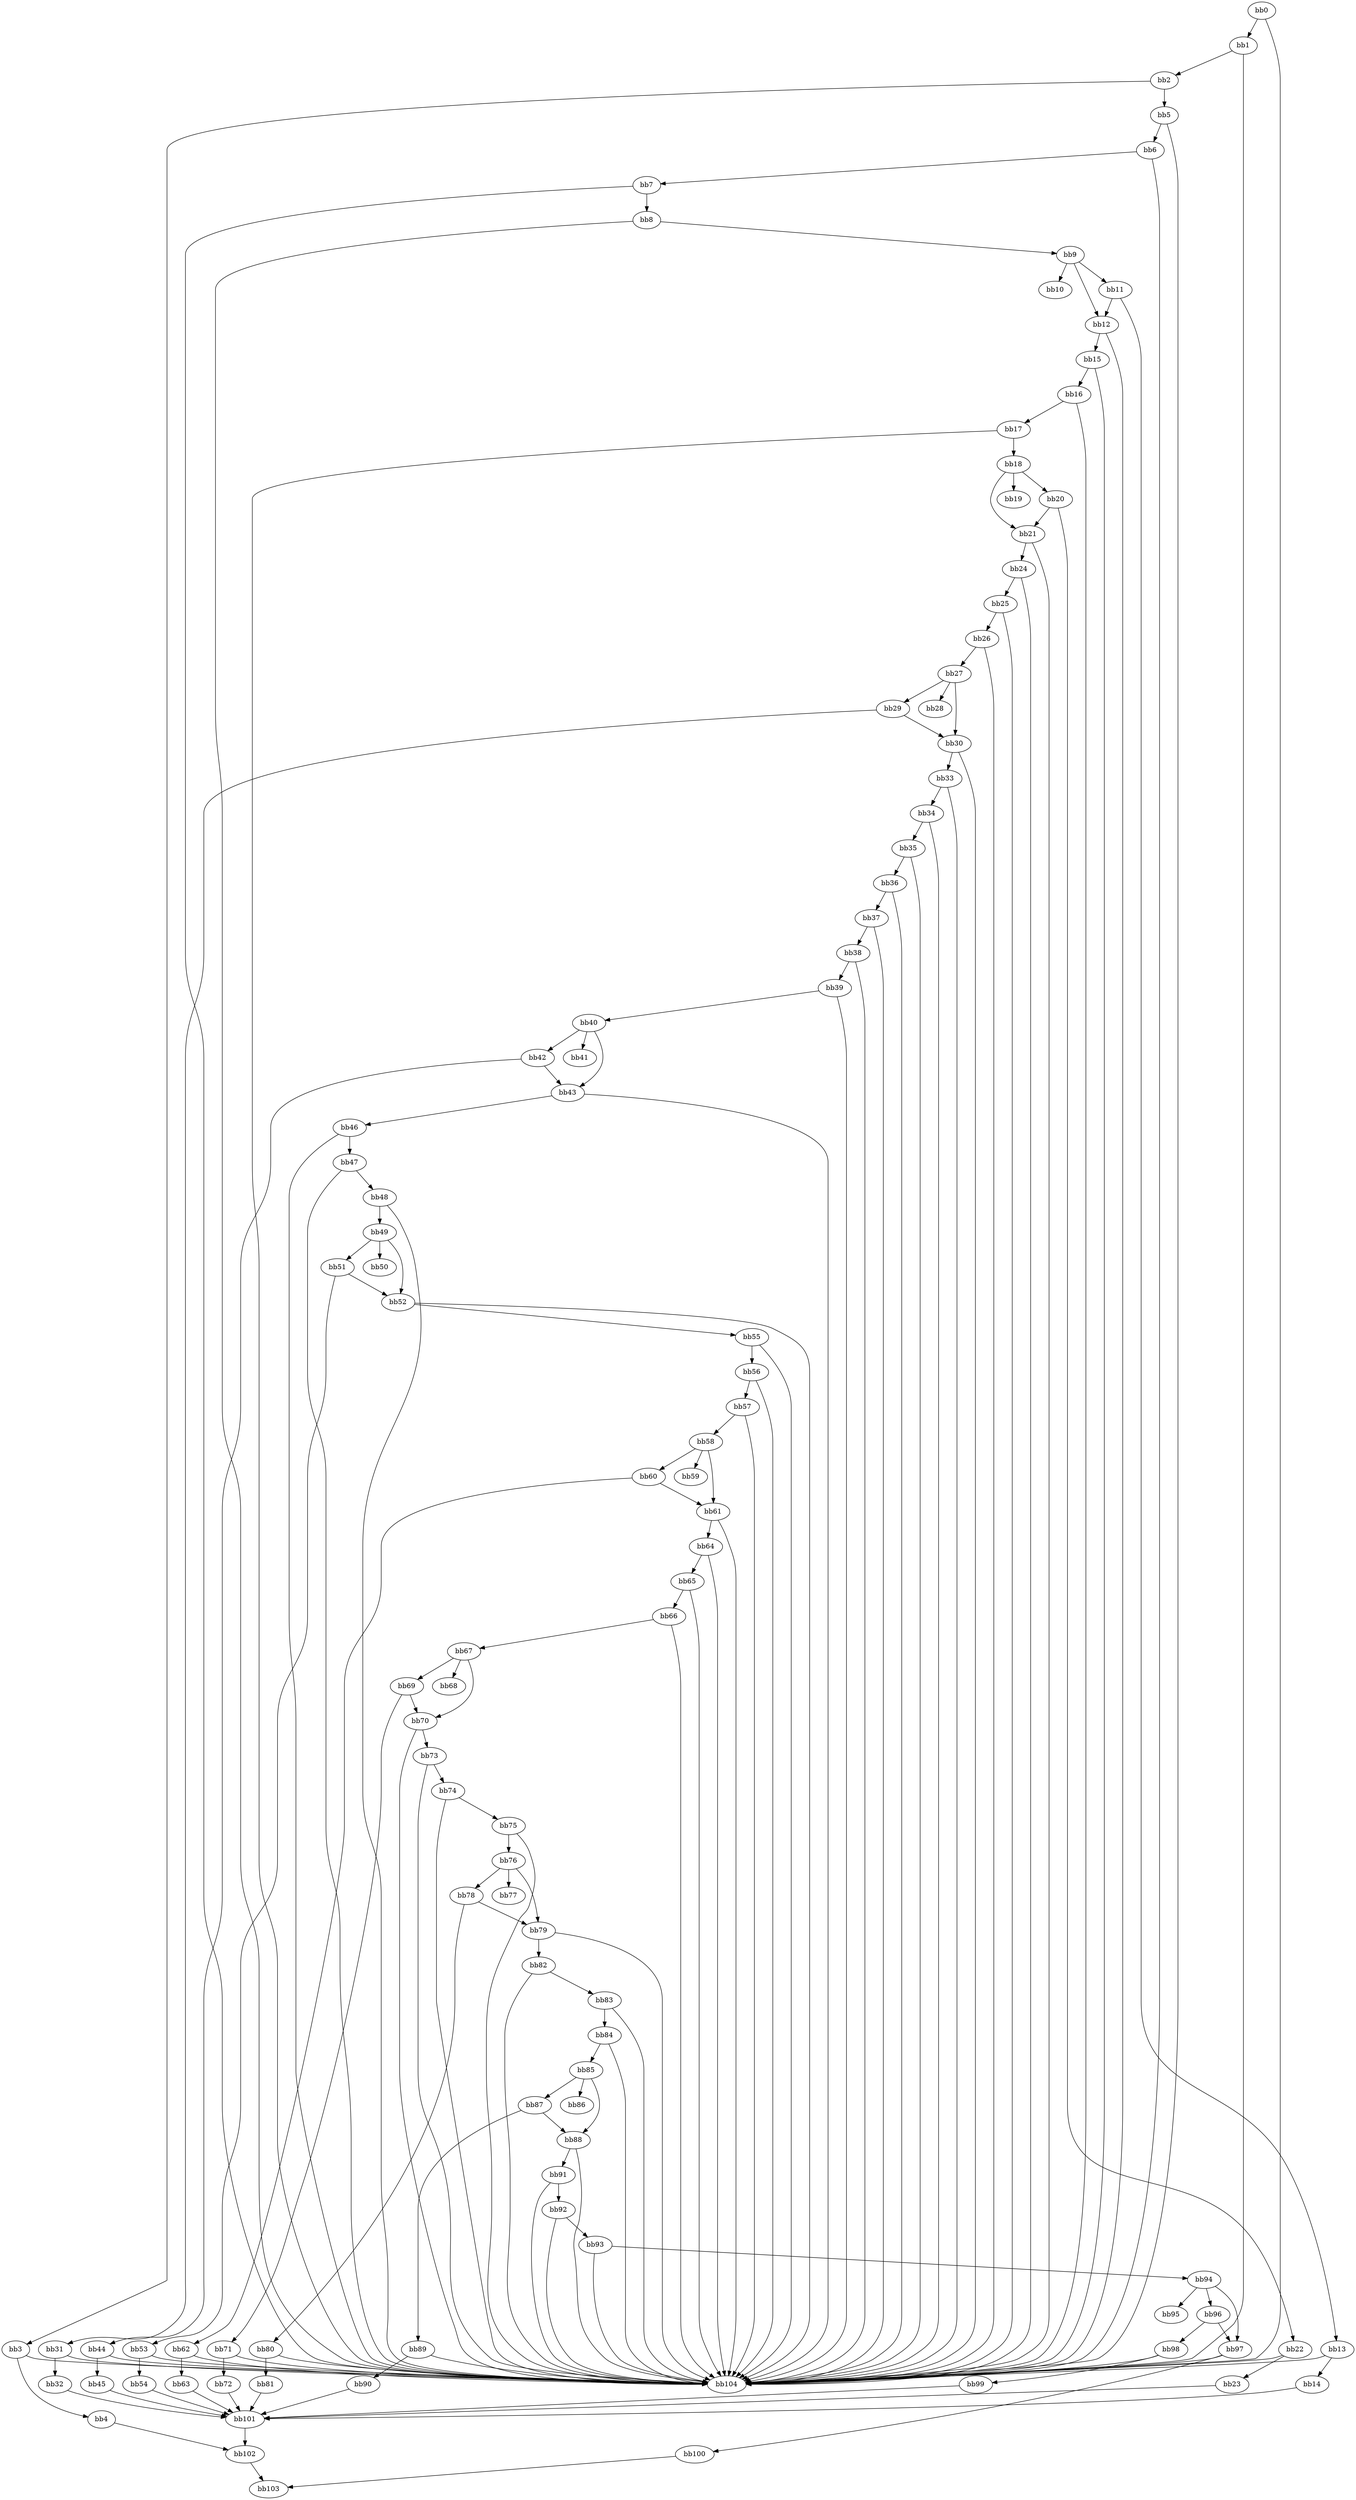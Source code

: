 digraph {
    0 [ label = "bb0\l" ]
    1 [ label = "bb1\l" ]
    2 [ label = "bb2\l" ]
    3 [ label = "bb3\l" ]
    4 [ label = "bb4\l" ]
    5 [ label = "bb5\l" ]
    6 [ label = "bb6\l" ]
    7 [ label = "bb7\l" ]
    8 [ label = "bb8\l" ]
    9 [ label = "bb9\l" ]
    10 [ label = "bb10\l" ]
    11 [ label = "bb11\l" ]
    12 [ label = "bb12\l" ]
    13 [ label = "bb13\l" ]
    14 [ label = "bb14\l" ]
    15 [ label = "bb15\l" ]
    16 [ label = "bb16\l" ]
    17 [ label = "bb17\l" ]
    18 [ label = "bb18\l" ]
    19 [ label = "bb19\l" ]
    20 [ label = "bb20\l" ]
    21 [ label = "bb21\l" ]
    22 [ label = "bb22\l" ]
    23 [ label = "bb23\l" ]
    24 [ label = "bb24\l" ]
    25 [ label = "bb25\l" ]
    26 [ label = "bb26\l" ]
    27 [ label = "bb27\l" ]
    28 [ label = "bb28\l" ]
    29 [ label = "bb29\l" ]
    30 [ label = "bb30\l" ]
    31 [ label = "bb31\l" ]
    32 [ label = "bb32\l" ]
    33 [ label = "bb33\l" ]
    34 [ label = "bb34\l" ]
    35 [ label = "bb35\l" ]
    36 [ label = "bb36\l" ]
    37 [ label = "bb37\l" ]
    38 [ label = "bb38\l" ]
    39 [ label = "bb39\l" ]
    40 [ label = "bb40\l" ]
    41 [ label = "bb41\l" ]
    42 [ label = "bb42\l" ]
    43 [ label = "bb43\l" ]
    44 [ label = "bb44\l" ]
    45 [ label = "bb45\l" ]
    46 [ label = "bb46\l" ]
    47 [ label = "bb47\l" ]
    48 [ label = "bb48\l" ]
    49 [ label = "bb49\l" ]
    50 [ label = "bb50\l" ]
    51 [ label = "bb51\l" ]
    52 [ label = "bb52\l" ]
    53 [ label = "bb53\l" ]
    54 [ label = "bb54\l" ]
    55 [ label = "bb55\l" ]
    56 [ label = "bb56\l" ]
    57 [ label = "bb57\l" ]
    58 [ label = "bb58\l" ]
    59 [ label = "bb59\l" ]
    60 [ label = "bb60\l" ]
    61 [ label = "bb61\l" ]
    62 [ label = "bb62\l" ]
    63 [ label = "bb63\l" ]
    64 [ label = "bb64\l" ]
    65 [ label = "bb65\l" ]
    66 [ label = "bb66\l" ]
    67 [ label = "bb67\l" ]
    68 [ label = "bb68\l" ]
    69 [ label = "bb69\l" ]
    70 [ label = "bb70\l" ]
    71 [ label = "bb71\l" ]
    72 [ label = "bb72\l" ]
    73 [ label = "bb73\l" ]
    74 [ label = "bb74\l" ]
    75 [ label = "bb75\l" ]
    76 [ label = "bb76\l" ]
    77 [ label = "bb77\l" ]
    78 [ label = "bb78\l" ]
    79 [ label = "bb79\l" ]
    80 [ label = "bb80\l" ]
    81 [ label = "bb81\l" ]
    82 [ label = "bb82\l" ]
    83 [ label = "bb83\l" ]
    84 [ label = "bb84\l" ]
    85 [ label = "bb85\l" ]
    86 [ label = "bb86\l" ]
    87 [ label = "bb87\l" ]
    88 [ label = "bb88\l" ]
    89 [ label = "bb89\l" ]
    90 [ label = "bb90\l" ]
    91 [ label = "bb91\l" ]
    92 [ label = "bb92\l" ]
    93 [ label = "bb93\l" ]
    94 [ label = "bb94\l" ]
    95 [ label = "bb95\l" ]
    96 [ label = "bb96\l" ]
    97 [ label = "bb97\l" ]
    98 [ label = "bb98\l" ]
    99 [ label = "bb99\l" ]
    100 [ label = "bb100\l" ]
    101 [ label = "bb101\l" ]
    102 [ label = "bb102\l" ]
    103 [ label = "bb103\l" ]
    104 [ label = "bb104\l" ]
    0 -> 1 [ ]
    0 -> 104 [ ]
    1 -> 2 [ ]
    1 -> 104 [ ]
    2 -> 3 [ ]
    2 -> 5 [ ]
    3 -> 4 [ ]
    3 -> 104 [ ]
    4 -> 102 [ ]
    5 -> 6 [ ]
    5 -> 104 [ ]
    6 -> 7 [ ]
    6 -> 104 [ ]
    7 -> 8 [ ]
    7 -> 104 [ ]
    8 -> 9 [ ]
    8 -> 104 [ ]
    9 -> 10 [ ]
    9 -> 11 [ ]
    9 -> 12 [ ]
    11 -> 12 [ ]
    11 -> 13 [ ]
    12 -> 15 [ ]
    12 -> 104 [ ]
    13 -> 14 [ ]
    13 -> 104 [ ]
    14 -> 101 [ ]
    15 -> 16 [ ]
    15 -> 104 [ ]
    16 -> 17 [ ]
    16 -> 104 [ ]
    17 -> 18 [ ]
    17 -> 104 [ ]
    18 -> 19 [ ]
    18 -> 20 [ ]
    18 -> 21 [ ]
    20 -> 21 [ ]
    20 -> 22 [ ]
    21 -> 24 [ ]
    21 -> 104 [ ]
    22 -> 23 [ ]
    22 -> 104 [ ]
    23 -> 101 [ ]
    24 -> 25 [ ]
    24 -> 104 [ ]
    25 -> 26 [ ]
    25 -> 104 [ ]
    26 -> 27 [ ]
    26 -> 104 [ ]
    27 -> 28 [ ]
    27 -> 29 [ ]
    27 -> 30 [ ]
    29 -> 30 [ ]
    29 -> 31 [ ]
    30 -> 33 [ ]
    30 -> 104 [ ]
    31 -> 32 [ ]
    31 -> 104 [ ]
    32 -> 101 [ ]
    33 -> 34 [ ]
    33 -> 104 [ ]
    34 -> 35 [ ]
    34 -> 104 [ ]
    35 -> 36 [ ]
    35 -> 104 [ ]
    36 -> 37 [ ]
    36 -> 104 [ ]
    37 -> 38 [ ]
    37 -> 104 [ ]
    38 -> 39 [ ]
    38 -> 104 [ ]
    39 -> 40 [ ]
    39 -> 104 [ ]
    40 -> 41 [ ]
    40 -> 42 [ ]
    40 -> 43 [ ]
    42 -> 43 [ ]
    42 -> 44 [ ]
    43 -> 46 [ ]
    43 -> 104 [ ]
    44 -> 45 [ ]
    44 -> 104 [ ]
    45 -> 101 [ ]
    46 -> 47 [ ]
    46 -> 104 [ ]
    47 -> 48 [ ]
    47 -> 104 [ ]
    48 -> 49 [ ]
    48 -> 104 [ ]
    49 -> 50 [ ]
    49 -> 51 [ ]
    49 -> 52 [ ]
    51 -> 52 [ ]
    51 -> 53 [ ]
    52 -> 55 [ ]
    52 -> 104 [ ]
    53 -> 54 [ ]
    53 -> 104 [ ]
    54 -> 101 [ ]
    55 -> 56 [ ]
    55 -> 104 [ ]
    56 -> 57 [ ]
    56 -> 104 [ ]
    57 -> 58 [ ]
    57 -> 104 [ ]
    58 -> 59 [ ]
    58 -> 60 [ ]
    58 -> 61 [ ]
    60 -> 61 [ ]
    60 -> 62 [ ]
    61 -> 64 [ ]
    61 -> 104 [ ]
    62 -> 63 [ ]
    62 -> 104 [ ]
    63 -> 101 [ ]
    64 -> 65 [ ]
    64 -> 104 [ ]
    65 -> 66 [ ]
    65 -> 104 [ ]
    66 -> 67 [ ]
    66 -> 104 [ ]
    67 -> 68 [ ]
    67 -> 69 [ ]
    67 -> 70 [ ]
    69 -> 70 [ ]
    69 -> 71 [ ]
    70 -> 73 [ ]
    70 -> 104 [ ]
    71 -> 72 [ ]
    71 -> 104 [ ]
    72 -> 101 [ ]
    73 -> 74 [ ]
    73 -> 104 [ ]
    74 -> 75 [ ]
    74 -> 104 [ ]
    75 -> 76 [ ]
    75 -> 104 [ ]
    76 -> 77 [ ]
    76 -> 78 [ ]
    76 -> 79 [ ]
    78 -> 79 [ ]
    78 -> 80 [ ]
    79 -> 82 [ ]
    79 -> 104 [ ]
    80 -> 81 [ ]
    80 -> 104 [ ]
    81 -> 101 [ ]
    82 -> 83 [ ]
    82 -> 104 [ ]
    83 -> 84 [ ]
    83 -> 104 [ ]
    84 -> 85 [ ]
    84 -> 104 [ ]
    85 -> 86 [ ]
    85 -> 87 [ ]
    85 -> 88 [ ]
    87 -> 88 [ ]
    87 -> 89 [ ]
    88 -> 91 [ ]
    88 -> 104 [ ]
    89 -> 90 [ ]
    89 -> 104 [ ]
    90 -> 101 [ ]
    91 -> 92 [ ]
    91 -> 104 [ ]
    92 -> 93 [ ]
    92 -> 104 [ ]
    93 -> 94 [ ]
    93 -> 104 [ ]
    94 -> 95 [ ]
    94 -> 96 [ ]
    94 -> 97 [ ]
    96 -> 97 [ ]
    96 -> 98 [ ]
    97 -> 100 [ ]
    97 -> 104 [ ]
    98 -> 99 [ ]
    98 -> 104 [ ]
    99 -> 101 [ ]
    100 -> 103 [ ]
    101 -> 102 [ ]
    102 -> 103 [ ]
}

